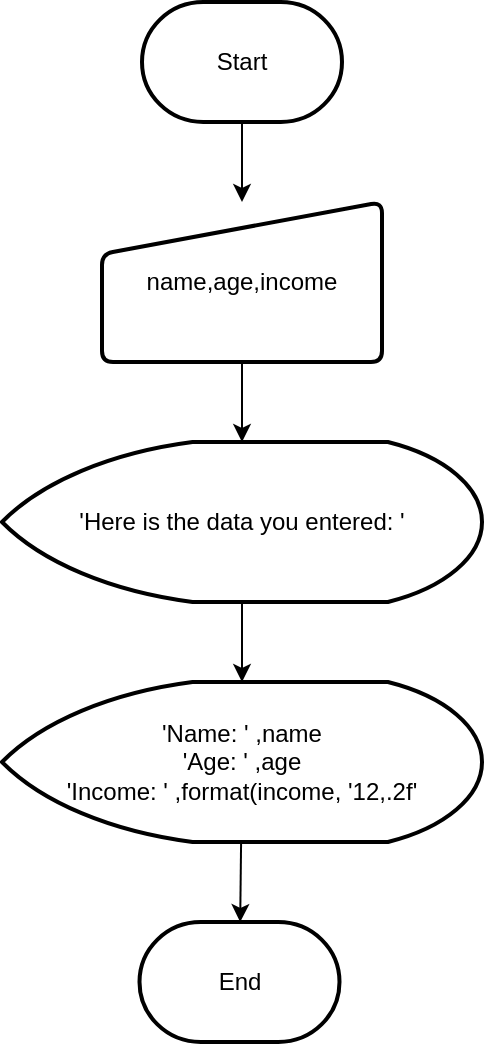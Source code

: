<mxfile>
    <diagram id="n1ReOKm_yRQWZ3cMEaWL" name="Page-1">
        <mxGraphModel dx="1043" dy="378" grid="1" gridSize="10" guides="1" tooltips="1" connect="1" arrows="1" fold="1" page="1" pageScale="1" pageWidth="850" pageHeight="1100" math="0" shadow="0">
            <root>
                <mxCell id="0"/>
                <mxCell id="1" parent="0"/>
                <mxCell id="9" value="" style="edgeStyle=none;html=1;" edge="1" parent="1" source="2" target="3">
                    <mxGeometry relative="1" as="geometry"/>
                </mxCell>
                <mxCell id="2" value="Start" style="strokeWidth=2;html=1;shape=mxgraph.flowchart.terminator;whiteSpace=wrap;" vertex="1" parent="1">
                    <mxGeometry x="350" y="20" width="100" height="60" as="geometry"/>
                </mxCell>
                <mxCell id="12" value="" style="edgeStyle=none;html=1;" edge="1" parent="1" source="3" target="10">
                    <mxGeometry relative="1" as="geometry"/>
                </mxCell>
                <mxCell id="3" value="name,age,income" style="html=1;strokeWidth=2;shape=manualInput;whiteSpace=wrap;rounded=1;size=26;arcSize=11;" vertex="1" parent="1">
                    <mxGeometry x="330" y="120" width="140" height="80" as="geometry"/>
                </mxCell>
                <mxCell id="14" value="" style="edgeStyle=none;html=1;" edge="1" parent="1" source="10" target="13">
                    <mxGeometry relative="1" as="geometry"/>
                </mxCell>
                <mxCell id="10" value="'Here is the data you entered: '" style="strokeWidth=2;html=1;shape=mxgraph.flowchart.display;whiteSpace=wrap;" vertex="1" parent="1">
                    <mxGeometry x="280" y="240" width="240" height="80" as="geometry"/>
                </mxCell>
                <mxCell id="17" value="" style="edgeStyle=none;html=1;" edge="1" parent="1" source="13" target="16">
                    <mxGeometry relative="1" as="geometry"/>
                </mxCell>
                <mxCell id="13" value="'Name: ' ,name&lt;br&gt;'Age: ' ,age&lt;br&gt;'Income: ' ,format(income, '12,.2f'" style="strokeWidth=2;html=1;shape=mxgraph.flowchart.display;whiteSpace=wrap;" vertex="1" parent="1">
                    <mxGeometry x="280" y="360" width="240" height="80" as="geometry"/>
                </mxCell>
                <mxCell id="16" value="End" style="strokeWidth=2;html=1;shape=mxgraph.flowchart.terminator;whiteSpace=wrap;" vertex="1" parent="1">
                    <mxGeometry x="348.75" y="480" width="100" height="60" as="geometry"/>
                </mxCell>
            </root>
        </mxGraphModel>
    </diagram>
</mxfile>